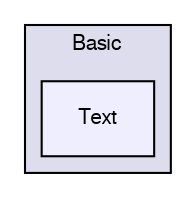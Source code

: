 digraph "Text" {
  compound=true
  node [ fontsize="10", fontname="FreeSans"];
  edge [ labelfontsize="10", labelfontname="FreeSans"];
  subgraph clusterdir_12cb9c0ff06434354199da7fa7f3745e {
    graph [ bgcolor="#ddddee", pencolor="black", label="Basic" fontname="FreeSans", fontsize="10", URL="dir_12cb9c0ff06434354199da7fa7f3745e.html"]
  dir_93c8a0d1da43c1ca8122caa0bb093bca [shape=box, label="Text", style="filled", fillcolor="#eeeeff", pencolor="black", URL="dir_93c8a0d1da43c1ca8122caa0bb093bca.html"];
  }
}
